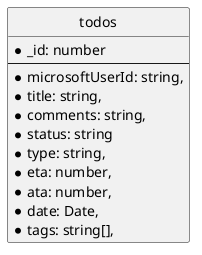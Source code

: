 @startuml ER Diagram
' hide the spot
hide circle

' avoid problems with angled crows feet
skinparam linetype ortho

entity todos{
    *_id: number
    --
    *microsoftUserId: string,
    *title: string,
    *comments: string,
    *status: string 
    *type: string,
    *eta: number,
    *ata: number,
    *date: Date,
    *tags: string[],
}

@enduml
